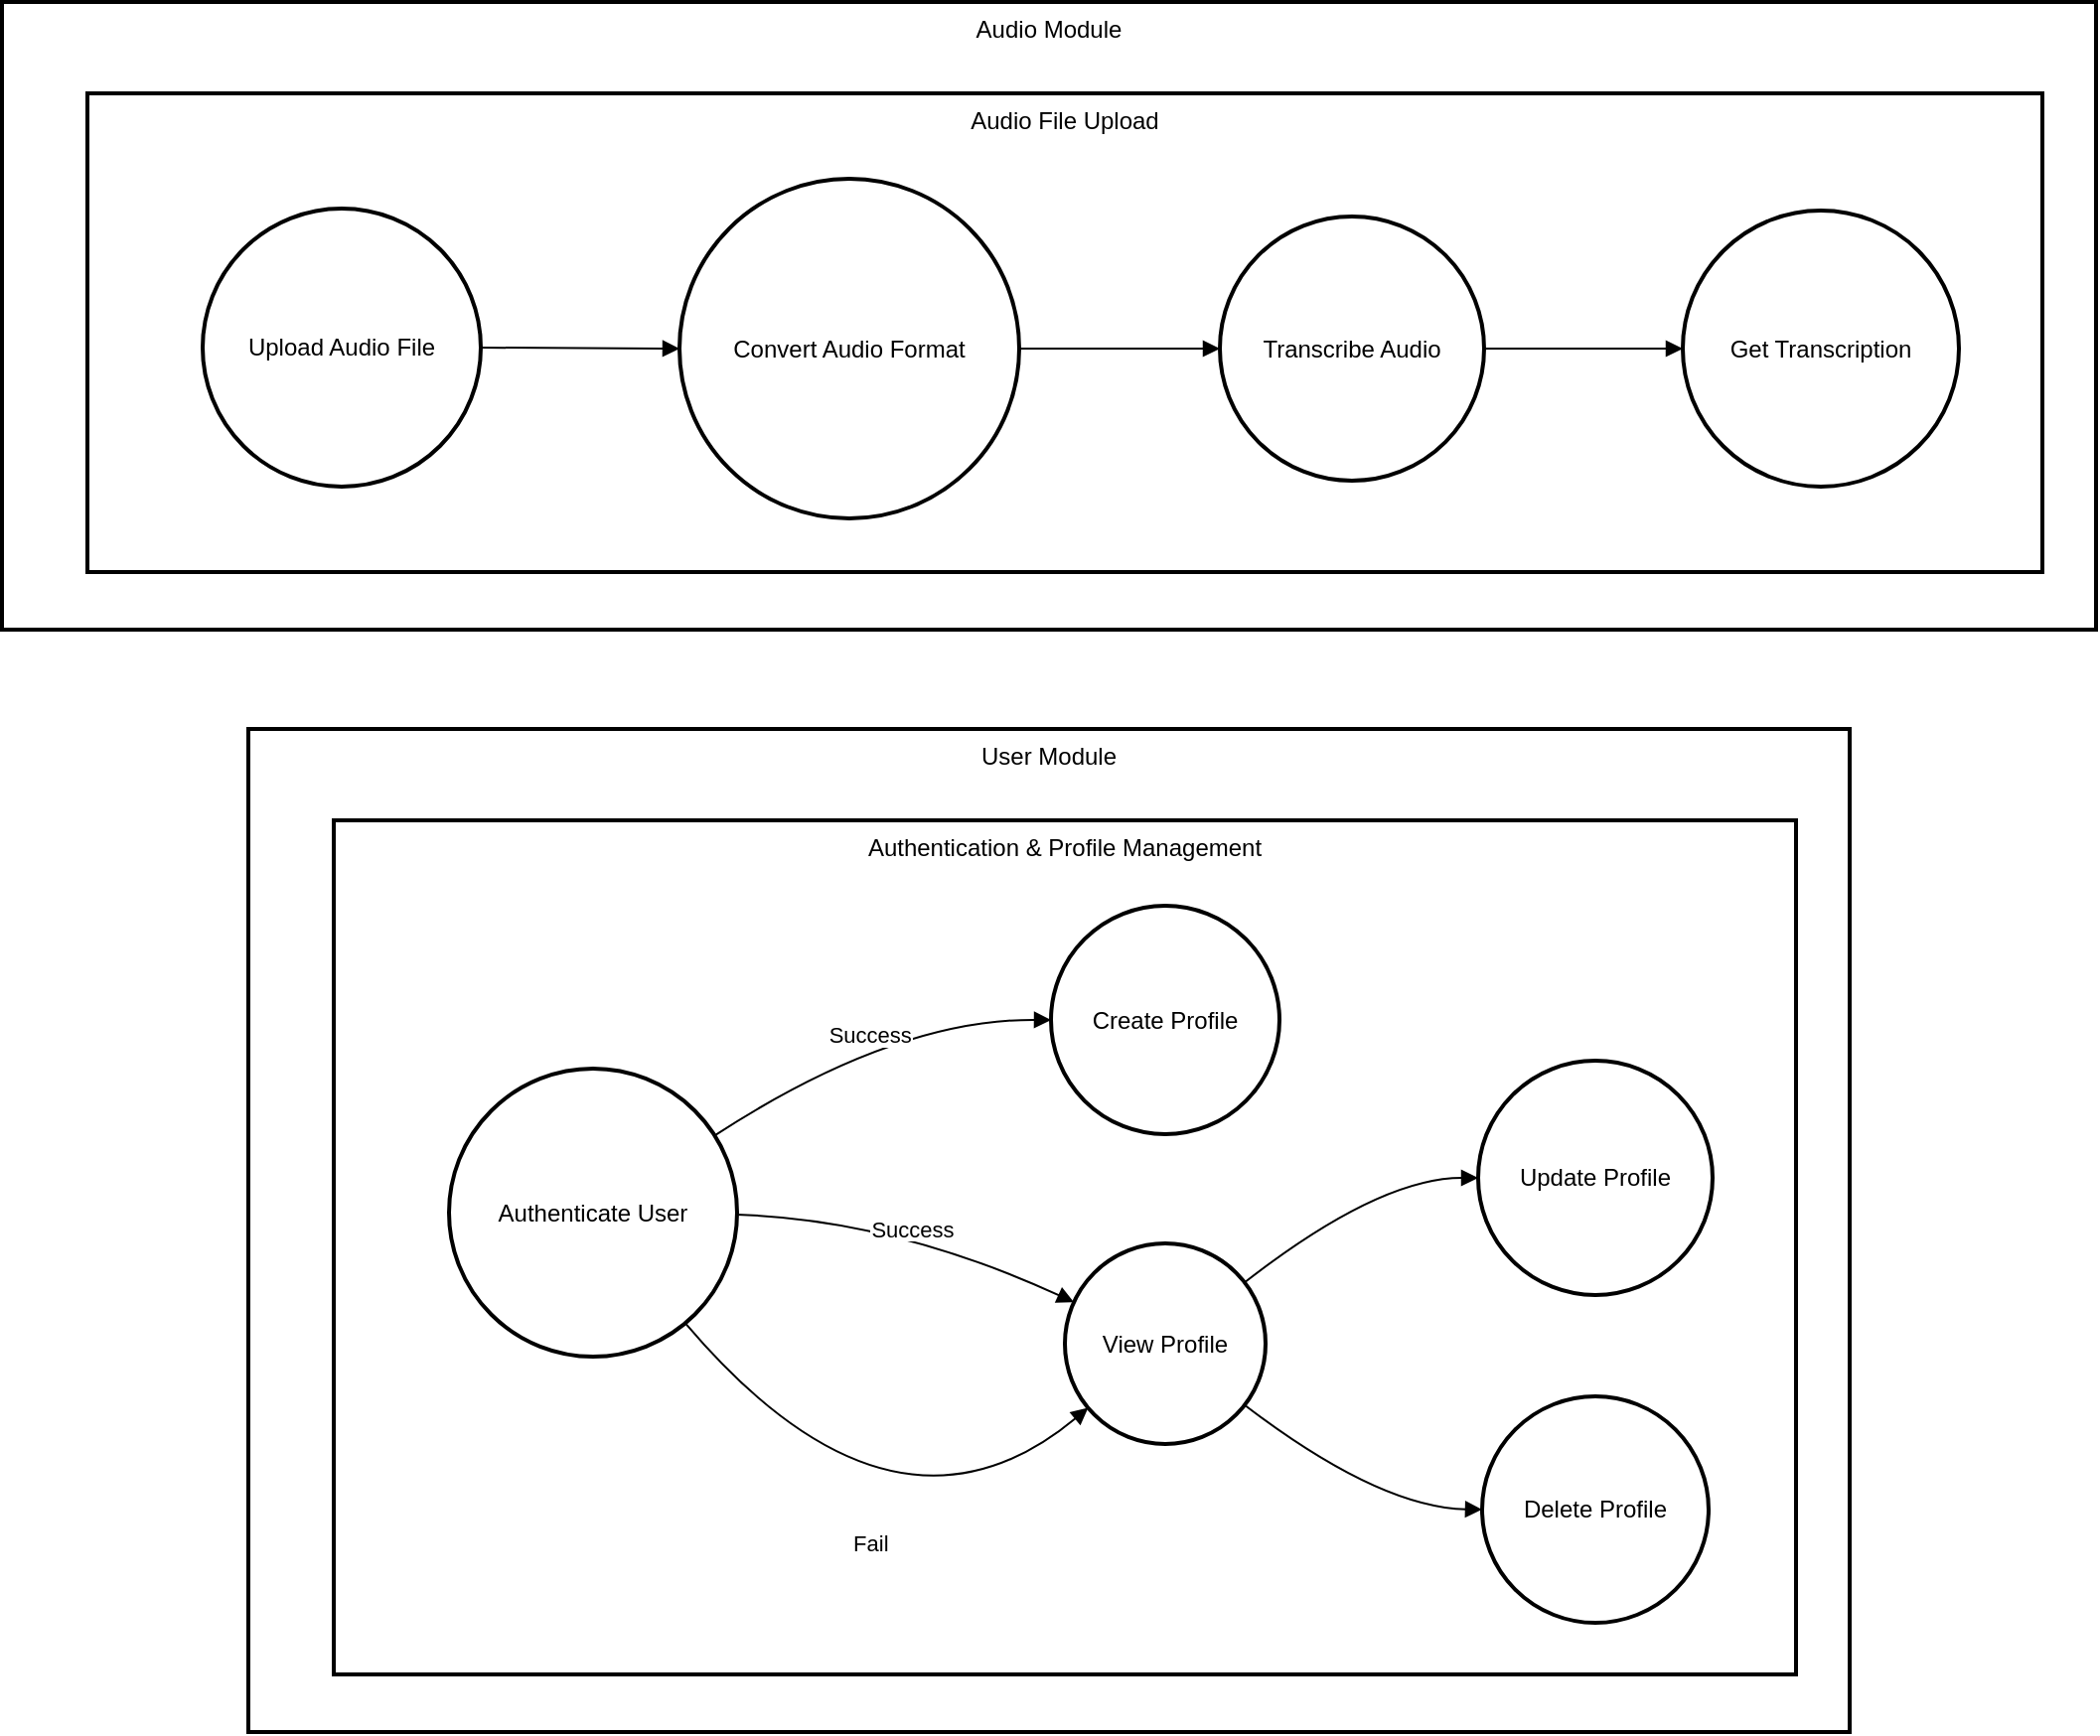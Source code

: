 <mxfile version="24.7.17">
  <diagram name="Page-1" id="rmlNakI2FwPZYEmfvwKH">
    <mxGraphModel>
      <root>
        <mxCell id="0" />
        <mxCell id="1" parent="0" />
        <mxCell id="2" value="Audio Module" style="whiteSpace=wrap;strokeWidth=2;verticalAlign=top;" vertex="1" parent="1">
          <mxGeometry x="8" y="8" width="1054" height="316" as="geometry" />
        </mxCell>
        <mxCell id="3" value="Audio File Upload" style="whiteSpace=wrap;strokeWidth=2;verticalAlign=top;" vertex="1" parent="2">
          <mxGeometry x="43" y="46" width="984" height="241" as="geometry" />
        </mxCell>
        <mxCell id="4" value="Upload Audio File" style="ellipse;aspect=fixed;strokeWidth=2;whiteSpace=wrap;" vertex="1" parent="3">
          <mxGeometry x="58" y="58" width="140" height="140" as="geometry" />
        </mxCell>
        <mxCell id="5" value="Convert Audio Format" style="ellipse;aspect=fixed;strokeWidth=2;whiteSpace=wrap;" vertex="1" parent="3">
          <mxGeometry x="298" y="43" width="171" height="171" as="geometry" />
        </mxCell>
        <mxCell id="6" value="Transcribe Audio" style="ellipse;aspect=fixed;strokeWidth=2;whiteSpace=wrap;" vertex="1" parent="3">
          <mxGeometry x="570" y="62" width="133" height="133" as="geometry" />
        </mxCell>
        <mxCell id="7" value="Get Transcription" style="ellipse;aspect=fixed;strokeWidth=2;whiteSpace=wrap;" vertex="1" parent="3">
          <mxGeometry x="803" y="59" width="139" height="139" as="geometry" />
        </mxCell>
        <mxCell id="8" value="" style="curved=1;startArrow=none;endArrow=block;exitX=1;exitY=0.5;entryX=0;entryY=0.5;" edge="1" parent="3" source="4" target="5">
          <mxGeometry relative="1" as="geometry">
            <Array as="points" />
          </mxGeometry>
        </mxCell>
        <mxCell id="9" value="" style="curved=1;startArrow=none;endArrow=block;exitX=1;exitY=0.5;entryX=0;entryY=0.5;" edge="1" parent="3" source="5" target="6">
          <mxGeometry relative="1" as="geometry">
            <Array as="points" />
          </mxGeometry>
        </mxCell>
        <mxCell id="10" value="" style="curved=1;startArrow=none;endArrow=block;exitX=1;exitY=0.5;entryX=0;entryY=0.5;" edge="1" parent="3" source="6" target="7">
          <mxGeometry relative="1" as="geometry">
            <Array as="points" />
          </mxGeometry>
        </mxCell>
        <mxCell id="11" value="User Module" style="whiteSpace=wrap;strokeWidth=2;verticalAlign=top;" vertex="1" parent="1">
          <mxGeometry x="132" y="374" width="806" height="505" as="geometry" />
        </mxCell>
        <mxCell id="12" value="Authentication &amp; Profile Management" style="whiteSpace=wrap;strokeWidth=2;verticalAlign=top;" vertex="1" parent="11">
          <mxGeometry x="43" y="46" width="736" height="430" as="geometry" />
        </mxCell>
        <mxCell id="13" value="Authenticate User" style="ellipse;aspect=fixed;strokeWidth=2;whiteSpace=wrap;" vertex="1" parent="12">
          <mxGeometry x="58" y="125" width="145" height="145" as="geometry" />
        </mxCell>
        <mxCell id="14" value="Create Profile" style="ellipse;aspect=fixed;strokeWidth=2;whiteSpace=wrap;" vertex="1" parent="12">
          <mxGeometry x="361" y="43" width="115" height="115" as="geometry" />
        </mxCell>
        <mxCell id="15" value="View Profile" style="ellipse;aspect=fixed;strokeWidth=2;whiteSpace=wrap;" vertex="1" parent="12">
          <mxGeometry x="368" y="213" width="101" height="101" as="geometry" />
        </mxCell>
        <mxCell id="16" value="Update Profile" style="ellipse;aspect=fixed;strokeWidth=2;whiteSpace=wrap;" vertex="1" parent="12">
          <mxGeometry x="576" y="121" width="118" height="118" as="geometry" />
        </mxCell>
        <mxCell id="17" value="Delete Profile" style="ellipse;aspect=fixed;strokeWidth=2;whiteSpace=wrap;" vertex="1" parent="12">
          <mxGeometry x="578" y="290" width="114" height="114" as="geometry" />
        </mxCell>
        <mxCell id="18" value="Success" style="curved=1;startArrow=none;endArrow=block;exitX=1;exitY=0.18;entryX=0;entryY=0.5;" edge="1" parent="12" source="13" target="14">
          <mxGeometry relative="1" as="geometry">
            <Array as="points">
              <mxPoint x="282" y="100" />
            </Array>
          </mxGeometry>
        </mxCell>
        <mxCell id="19" value="Success" style="curved=1;startArrow=none;endArrow=block;exitX=1;exitY=0.51;entryX=0;entryY=0.27;" edge="1" parent="12" source="13" target="15">
          <mxGeometry relative="1" as="geometry">
            <Array as="points">
              <mxPoint x="282" y="201" />
            </Array>
          </mxGeometry>
        </mxCell>
        <mxCell id="20" value="Fail" style="curved=1;startArrow=none;endArrow=block;exitX=0.92;exitY=1;entryX=0;entryY=0.92;" edge="1" parent="12" source="13" target="15">
          <mxGeometry relative="1" as="geometry">
            <Array as="points">
              <mxPoint x="282" y="377" />
            </Array>
          </mxGeometry>
        </mxCell>
        <mxCell id="21" value="" style="curved=1;startArrow=none;endArrow=block;exitX=1;exitY=0.11;entryX=0;entryY=0.5;" edge="1" parent="12" source="15" target="16">
          <mxGeometry relative="1" as="geometry">
            <Array as="points">
              <mxPoint x="526" y="180" />
            </Array>
          </mxGeometry>
        </mxCell>
        <mxCell id="22" value="" style="curved=1;startArrow=none;endArrow=block;exitX=1;exitY=0.89;entryX=0;entryY=0.5;" edge="1" parent="12" source="15" target="17">
          <mxGeometry relative="1" as="geometry">
            <Array as="points">
              <mxPoint x="526" y="346" />
            </Array>
          </mxGeometry>
        </mxCell>
      </root>
    </mxGraphModel>
  </diagram>
</mxfile>
